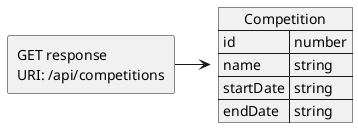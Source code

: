 @startuml Get competition response
allowmixing

agent "GET response \nURI: /api/competitions"
  json "Competition" as J {
    "id": "number",
    "name": "string",
    "startDate": "string",
    "endDate": "string"
  }

"GET response \nURI: /api/competitions" -> J 
@enduml